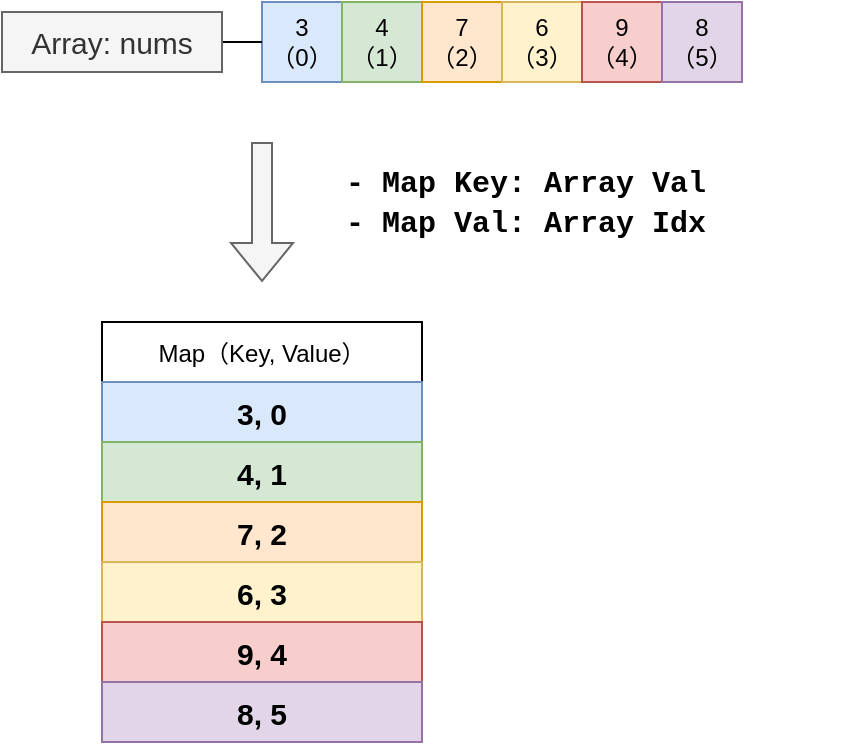 <mxfile version="20.3.0" type="device"><diagram id="MGcfRCxTb4x680ZFthHp" name="第 1 页"><mxGraphModel dx="946" dy="587" grid="1" gridSize="10" guides="1" tooltips="1" connect="1" arrows="1" fold="1" page="1" pageScale="1" pageWidth="827" pageHeight="1169" math="0" shadow="0"><root><mxCell id="0"/><mxCell id="1" parent="0"/><mxCell id="qAb6_ZYldJkC4G3aSwsu-5" value="Map（Key, Value）" style="swimlane;fontStyle=0;childLayout=stackLayout;horizontal=1;startSize=30;horizontalStack=0;resizeParent=1;resizeParentMax=0;resizeLast=0;collapsible=1;marginBottom=0;" parent="1" vertex="1"><mxGeometry x="200" y="440" width="160" height="210" as="geometry"/></mxCell><mxCell id="qAb6_ZYldJkC4G3aSwsu-9" value="3, 0" style="text;strokeColor=#6c8ebf;fillColor=#dae8fc;align=center;verticalAlign=middle;spacingLeft=4;spacingRight=4;overflow=hidden;points=[[0,0.5],[1,0.5]];portConstraint=eastwest;rotatable=0;fontStyle=1;fontSize=15;" parent="qAb6_ZYldJkC4G3aSwsu-5" vertex="1"><mxGeometry y="30" width="160" height="30" as="geometry"/></mxCell><mxCell id="qAb6_ZYldJkC4G3aSwsu-10" value="4, 1" style="text;strokeColor=#82b366;fillColor=#d5e8d4;align=center;verticalAlign=middle;spacingLeft=4;spacingRight=4;overflow=hidden;points=[[0,0.5],[1,0.5]];portConstraint=eastwest;rotatable=0;fontStyle=1;fontSize=15;" parent="qAb6_ZYldJkC4G3aSwsu-5" vertex="1"><mxGeometry y="60" width="160" height="30" as="geometry"/></mxCell><mxCell id="qAb6_ZYldJkC4G3aSwsu-11" value="7, 2" style="text;strokeColor=#d79b00;fillColor=#ffe6cc;align=center;verticalAlign=middle;spacingLeft=4;spacingRight=4;overflow=hidden;points=[[0,0.5],[1,0.5]];portConstraint=eastwest;rotatable=0;fontStyle=1;fontSize=15;" parent="qAb6_ZYldJkC4G3aSwsu-5" vertex="1"><mxGeometry y="90" width="160" height="30" as="geometry"/></mxCell><mxCell id="qAb6_ZYldJkC4G3aSwsu-7" value="6, 3" style="text;strokeColor=#d6b656;fillColor=#fff2cc;align=center;verticalAlign=middle;spacingLeft=4;spacingRight=4;overflow=hidden;points=[[0,0.5],[1,0.5]];portConstraint=eastwest;rotatable=0;fontStyle=1;fontSize=15;" parent="qAb6_ZYldJkC4G3aSwsu-5" vertex="1"><mxGeometry y="120" width="160" height="30" as="geometry"/></mxCell><mxCell id="qAb6_ZYldJkC4G3aSwsu-23" value="9, 4" style="text;strokeColor=#b85450;fillColor=#f8cecc;align=center;verticalAlign=middle;spacingLeft=4;spacingRight=4;overflow=hidden;points=[[0,0.5],[1,0.5]];portConstraint=eastwest;rotatable=0;fontStyle=1;fontSize=15;" parent="qAb6_ZYldJkC4G3aSwsu-5" vertex="1"><mxGeometry y="150" width="160" height="30" as="geometry"/></mxCell><mxCell id="qAb6_ZYldJkC4G3aSwsu-8" value="8, 5" style="text;strokeColor=#9673a6;fillColor=#e1d5e7;align=center;verticalAlign=middle;spacingLeft=4;spacingRight=4;overflow=hidden;points=[[0,0.5],[1,0.5]];portConstraint=eastwest;rotatable=0;fontStyle=1;fontSize=15;" parent="qAb6_ZYldJkC4G3aSwsu-5" vertex="1"><mxGeometry y="180" width="160" height="30" as="geometry"/></mxCell><mxCell id="qAb6_ZYldJkC4G3aSwsu-13" value="3&lt;br&gt;（0）" style="rounded=0;whiteSpace=wrap;html=1;fillColor=#dae8fc;strokeColor=#6c8ebf;" parent="1" vertex="1"><mxGeometry x="280" y="280" width="40" height="40" as="geometry"/></mxCell><mxCell id="qAb6_ZYldJkC4G3aSwsu-14" value="4&lt;br&gt;（1）" style="rounded=0;whiteSpace=wrap;html=1;fillColor=#d5e8d4;strokeColor=#82b366;" parent="1" vertex="1"><mxGeometry x="320" y="280" width="40" height="40" as="geometry"/></mxCell><mxCell id="qAb6_ZYldJkC4G3aSwsu-15" value="7&lt;br&gt;（2）" style="rounded=0;whiteSpace=wrap;html=1;fillColor=#ffe6cc;strokeColor=#d79b00;" parent="1" vertex="1"><mxGeometry x="360" y="280" width="40" height="40" as="geometry"/></mxCell><mxCell id="qAb6_ZYldJkC4G3aSwsu-16" value="6&lt;br&gt;（3）" style="rounded=0;whiteSpace=wrap;html=1;fillColor=#fff2cc;strokeColor=#d6b656;" parent="1" vertex="1"><mxGeometry x="400" y="280" width="40" height="40" as="geometry"/></mxCell><mxCell id="qAb6_ZYldJkC4G3aSwsu-17" value="9&lt;br&gt;（4）" style="rounded=0;whiteSpace=wrap;html=1;fillColor=#f8cecc;strokeColor=#b85450;" parent="1" vertex="1"><mxGeometry x="440" y="280" width="40" height="40" as="geometry"/></mxCell><mxCell id="qAb6_ZYldJkC4G3aSwsu-18" value="8&lt;br&gt;（5）" style="rounded=0;whiteSpace=wrap;html=1;fillColor=#e1d5e7;strokeColor=#9673a6;" parent="1" vertex="1"><mxGeometry x="480" y="280" width="40" height="40" as="geometry"/></mxCell><mxCell id="qAb6_ZYldJkC4G3aSwsu-26" style="edgeStyle=orthogonalEdgeStyle;rounded=0;orthogonalLoop=1;jettySize=auto;html=1;exitX=1;exitY=0.5;exitDx=0;exitDy=0;entryX=0;entryY=0.5;entryDx=0;entryDy=0;fontSize=15;endArrow=none;endFill=0;" parent="1" source="qAb6_ZYldJkC4G3aSwsu-24" target="qAb6_ZYldJkC4G3aSwsu-13" edge="1"><mxGeometry relative="1" as="geometry"/></mxCell><mxCell id="qAb6_ZYldJkC4G3aSwsu-24" value="Array: nums" style="text;html=1;align=center;verticalAlign=middle;whiteSpace=wrap;rounded=0;fontSize=15;fillColor=#f5f5f5;fontColor=#333333;strokeColor=#666666;" parent="1" vertex="1"><mxGeometry x="150" y="285" width="110" height="30" as="geometry"/></mxCell><mxCell id="OIIseNa_qr9_VRLa1Vu8-1" value="" style="shape=flexArrow;endArrow=classic;html=1;rounded=0;fillColor=#f5f5f5;strokeColor=#666666;" edge="1" parent="1"><mxGeometry width="50" height="50" relative="1" as="geometry"><mxPoint x="280" y="350" as="sourcePoint"/><mxPoint x="280" y="420" as="targetPoint"/></mxGeometry></mxCell><mxCell id="OIIseNa_qr9_VRLa1Vu8-4" value="&lt;font face=&quot;Courier New&quot;&gt;&lt;b&gt;- Map Key: Array Val&lt;br&gt;- Map Val: Array Idx&lt;/b&gt;&lt;/font&gt;" style="text;html=1;strokeColor=none;fillColor=none;align=left;verticalAlign=middle;whiteSpace=wrap;rounded=0;fontSize=15;" vertex="1" parent="1"><mxGeometry x="320" y="360" width="250" height="40" as="geometry"/></mxCell></root></mxGraphModel></diagram></mxfile>